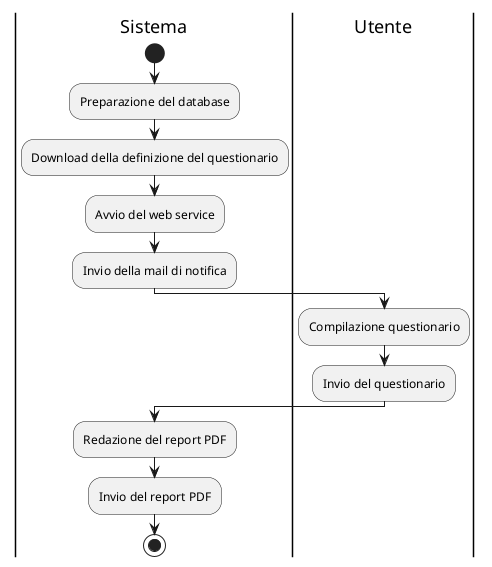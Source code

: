 @startuml
skinparam shadowing false
skinparam monochrome true

|Sistema|
start
:Preparazione del database;
:Download della definizione del questionario;
:Avvio del web service;
:Invio della mail di notifica;
|Utente|
:Compilazione questionario;
:Invio del questionario;
|Sistema|
:Redazione del report PDF;
:Invio del report PDF;
stop

@enduml
